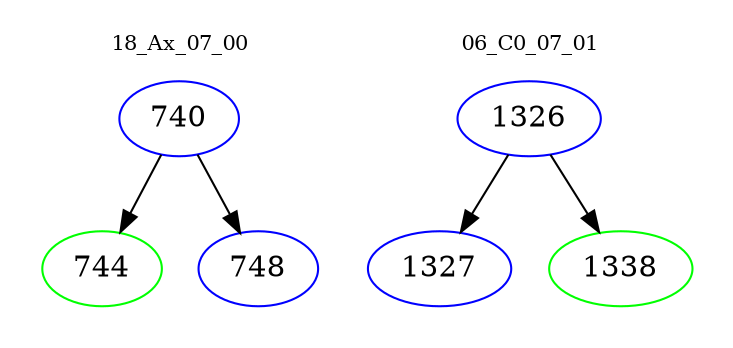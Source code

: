 digraph{
subgraph cluster_0 {
color = white
label = "18_Ax_07_00";
fontsize=10;
T0_740 [label="740", color="blue"]
T0_740 -> T0_744 [color="black"]
T0_744 [label="744", color="green"]
T0_740 -> T0_748 [color="black"]
T0_748 [label="748", color="blue"]
}
subgraph cluster_1 {
color = white
label = "06_C0_07_01";
fontsize=10;
T1_1326 [label="1326", color="blue"]
T1_1326 -> T1_1327 [color="black"]
T1_1327 [label="1327", color="blue"]
T1_1326 -> T1_1338 [color="black"]
T1_1338 [label="1338", color="green"]
}
}
